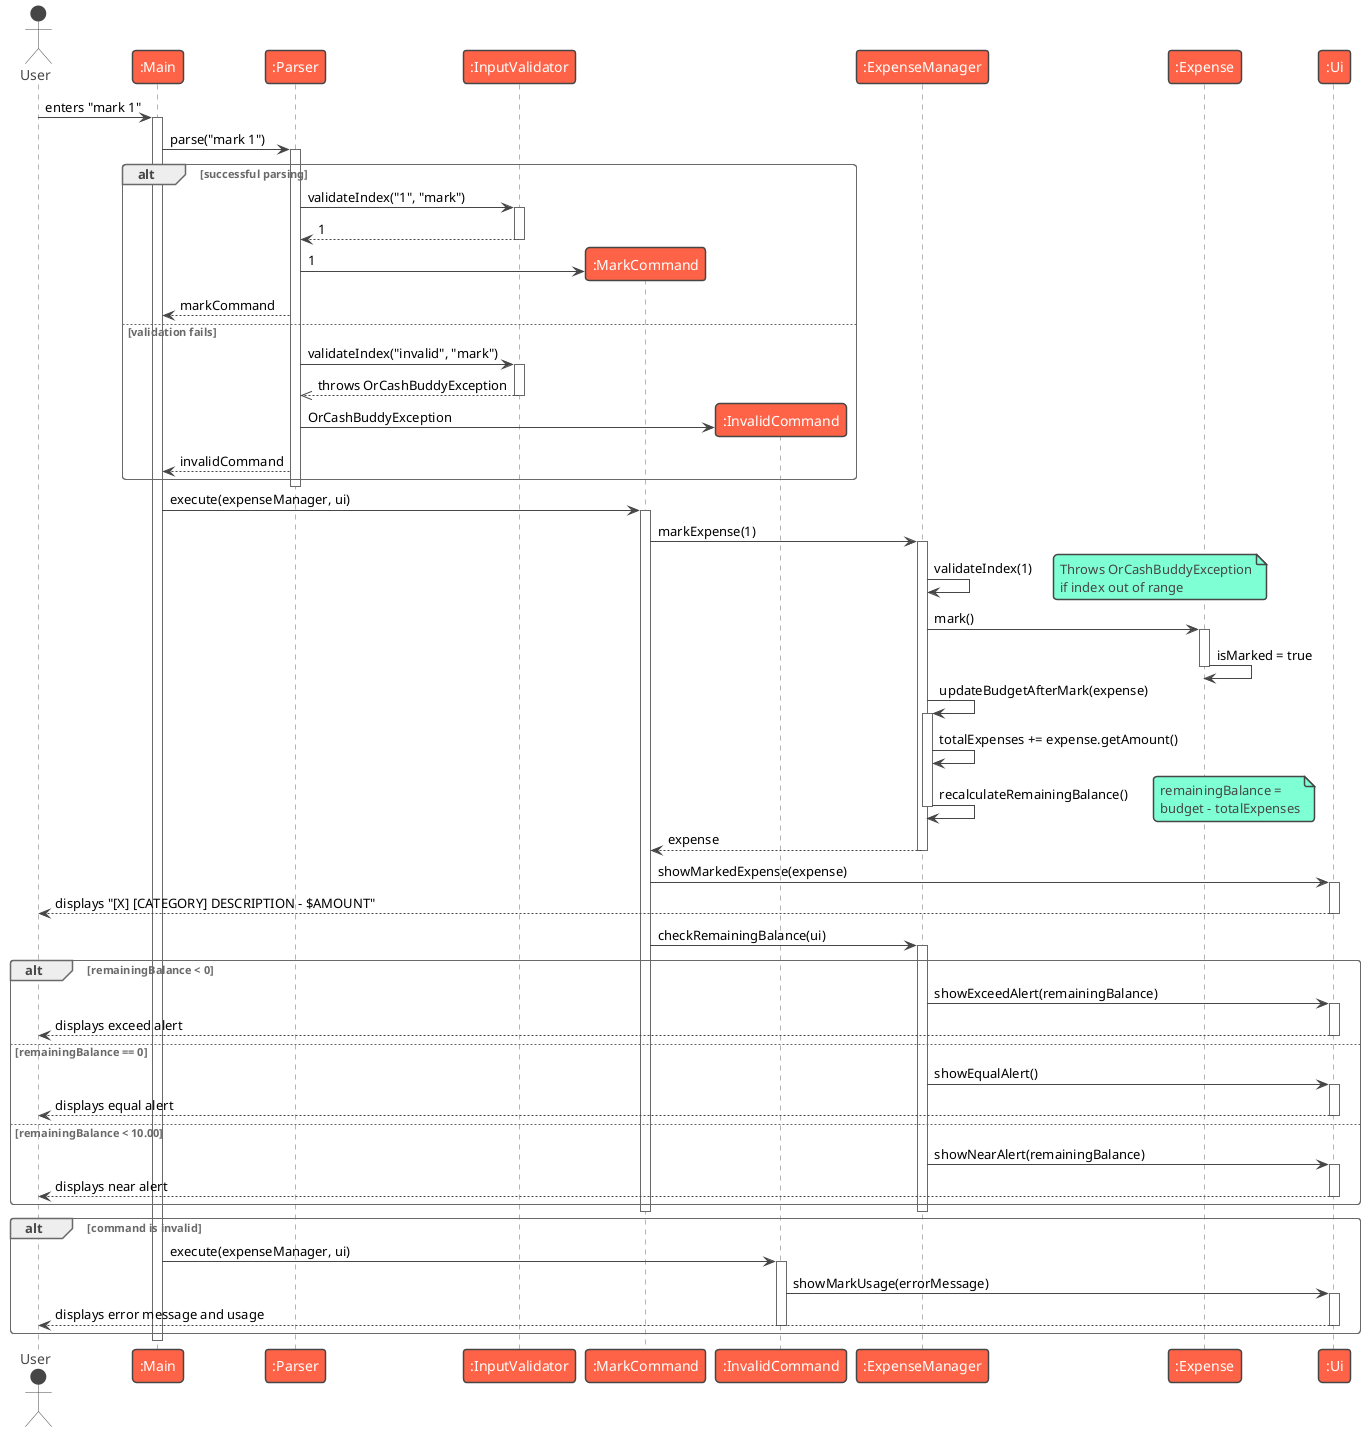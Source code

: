 @startuml
!theme vibrant
actor User
participant ":Main" as Main
participant ":Parser" as Parser
participant ":InputValidator" as InputValidator
participant ":MarkCommand" as MarkCommand
participant ":InvalidCommand" as InvalidCommand
participant ":ExpenseManager" as ExpenseManager
participant ":Expense" as Expense
participant ":Ui" as Ui

User -> Main : enters "mark 1"
activate Main

Main -> Parser : parse("mark 1")
activate Parser

alt successful parsing

    Parser -> InputValidator : validateIndex("1", "mark")
    activate InputValidator
    InputValidator --> Parser : 1
    deactivate InputValidator

    create MarkCommand
    Parser -> MarkCommand : 1
    Parser --> Main : markCommand

else validation fails

    Parser -> InputValidator : validateIndex("invalid", "mark")
    activate InputValidator
    InputValidator -->> Parser : throws OrCashBuddyException
    deactivate InputValidator

    create InvalidCommand
    Parser -> InvalidCommand : OrCashBuddyException
    Parser --> Main : invalidCommand

end

deactivate Parser

Main -> MarkCommand : execute(expenseManager, ui)
activate MarkCommand

MarkCommand -> ExpenseManager : markExpense(1)
activate ExpenseManager

ExpenseManager -> ExpenseManager : validateIndex(1)
note right: Throws OrCashBuddyException\nif index out of range

ExpenseManager -> Expense : mark()
activate Expense
Expense -> Expense : isMarked = true
deactivate Expense

ExpenseManager -> ExpenseManager : updateBudgetAfterMark(expense)
activate ExpenseManager
ExpenseManager -> ExpenseManager : totalExpenses += expense.getAmount()
ExpenseManager -> ExpenseManager : recalculateRemainingBalance()
note right: remainingBalance =\nbudget - totalExpenses
deactivate ExpenseManager

ExpenseManager --> MarkCommand : expense
deactivate ExpenseManager

MarkCommand -> Ui : showMarkedExpense(expense)
activate Ui
Ui --> User : displays "[X] [CATEGORY] DESCRIPTION - $AMOUNT"
deactivate Ui

MarkCommand -> ExpenseManager : checkRemainingBalance(ui)
activate ExpenseManager

alt remainingBalance < 0
    ExpenseManager -> Ui : showExceedAlert(remainingBalance)
    activate Ui
    Ui --> User : displays exceed alert
    deactivate Ui
else remainingBalance == 0
    ExpenseManager -> Ui : showEqualAlert()
    activate Ui
    Ui --> User : displays equal alert
    deactivate Ui
else remainingBalance < 10.00
    ExpenseManager -> Ui : showNearAlert(remainingBalance)
    activate Ui
    Ui --> User : displays near alert
    deactivate Ui
end

deactivate ExpenseManager

deactivate MarkCommand

alt command is invalid
    Main -> InvalidCommand : execute(expenseManager, ui)
    activate InvalidCommand
    InvalidCommand -> Ui : showMarkUsage(errorMessage)
    activate Ui
    Ui --> User : displays error message and usage
    deactivate Ui
    deactivate InvalidCommand
end

deactivate Main
@enduml
